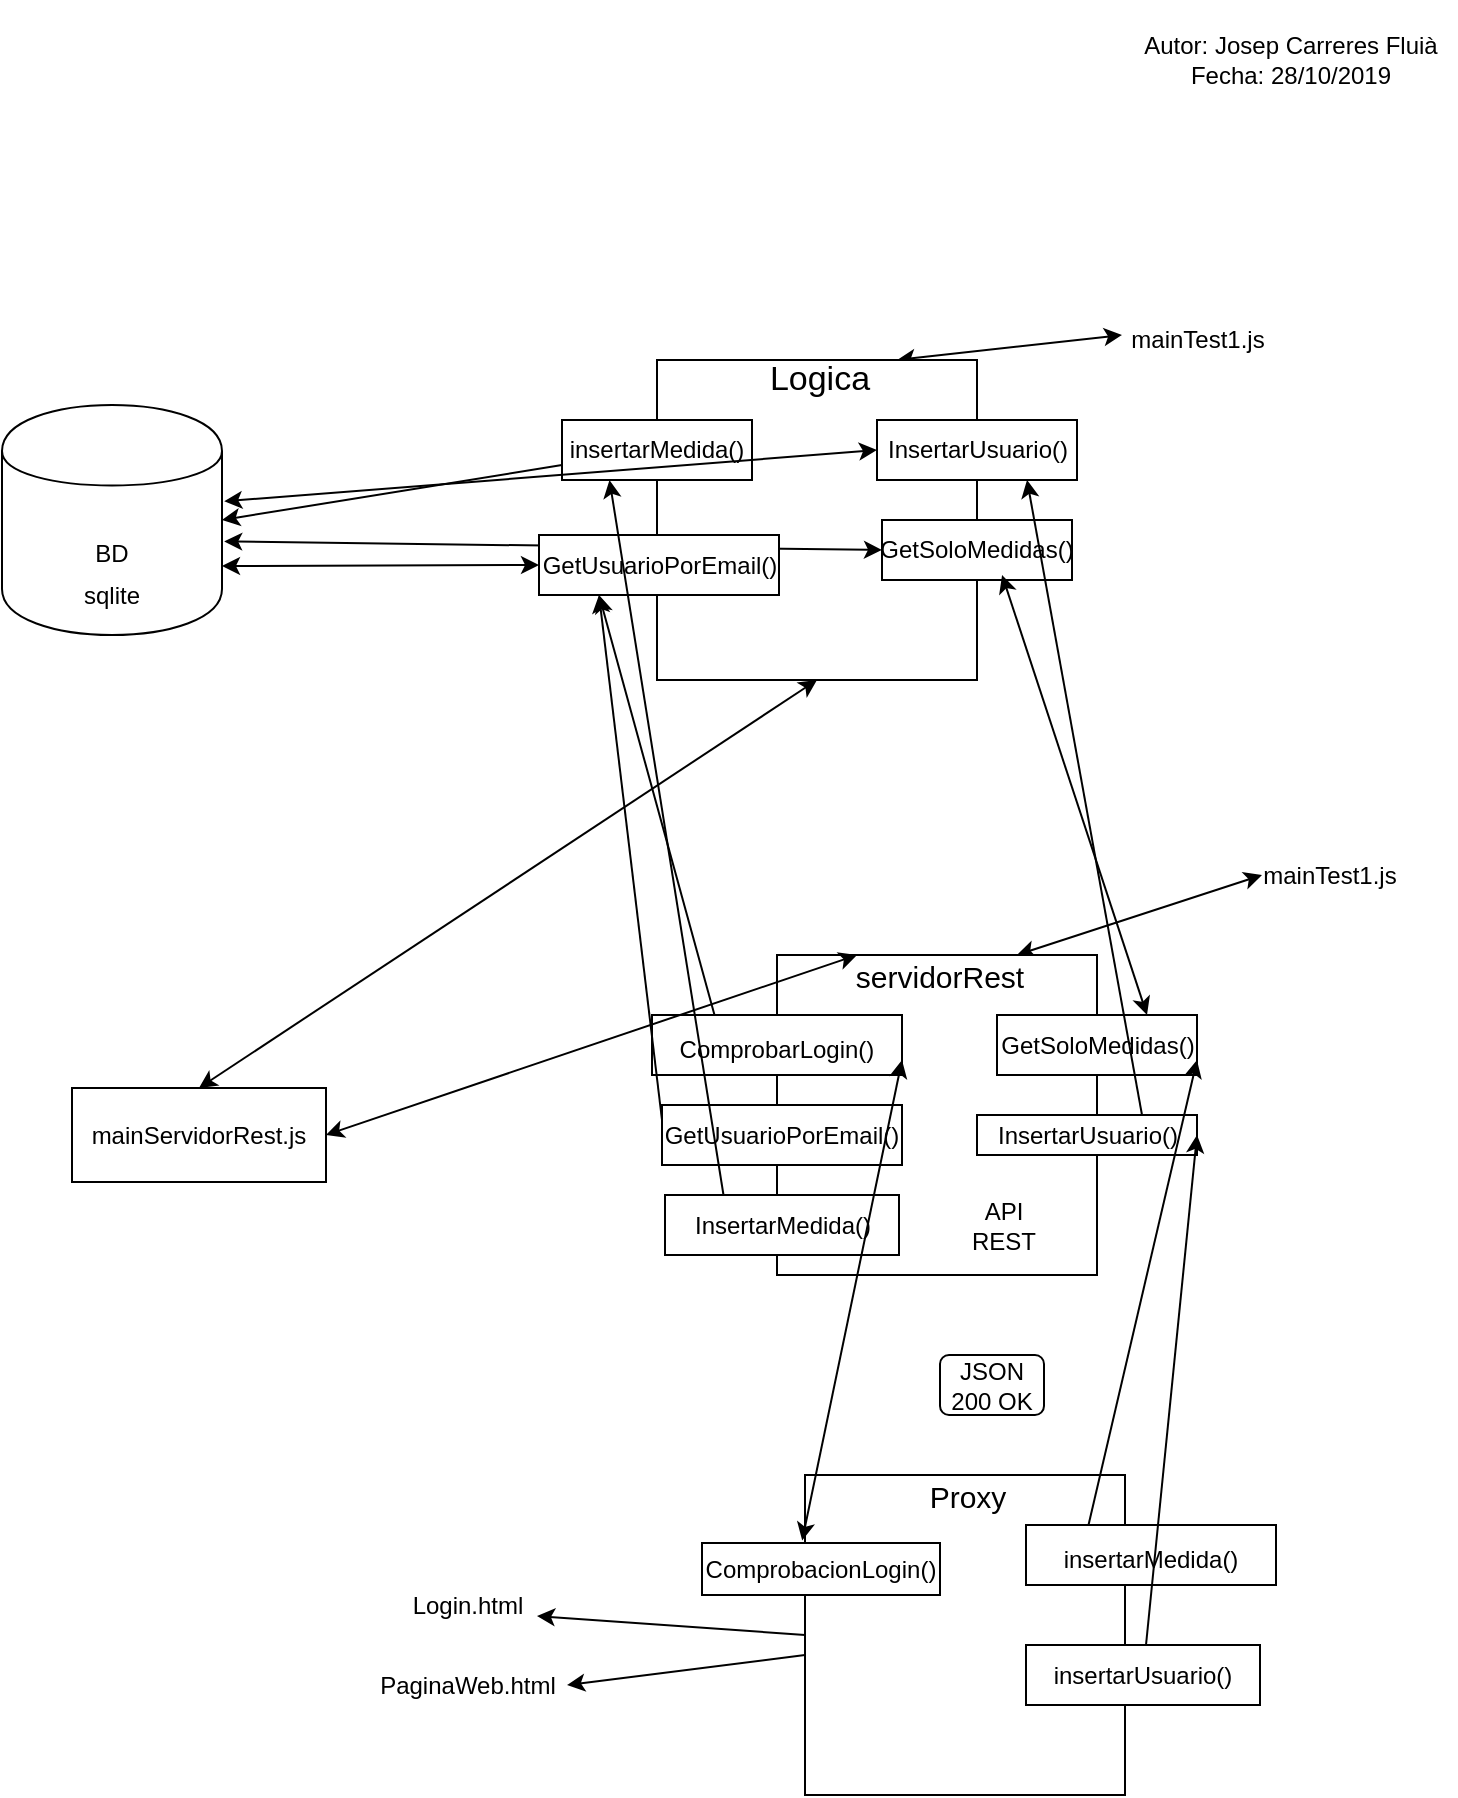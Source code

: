 <mxfile version="12.1.8" type="device" pages="1"><diagram id="41nhFwWM2D2qWnkbmqse" name="Page-1"><mxGraphModel dx="1656" dy="918" grid="1" gridSize="10" guides="1" tooltips="1" connect="1" arrows="1" fold="1" page="1" pageScale="1" pageWidth="827" pageHeight="1169" math="0" shadow="0"><root><mxCell id="0"/><mxCell id="1" parent="0"/><mxCell id="t_M4Z4ogFmgjLOhEfJyO-61" style="edgeStyle=none;rounded=0;orthogonalLoop=1;jettySize=auto;html=1;exitX=0.75;exitY=0;exitDx=0;exitDy=0;startArrow=classic;startFill=1;fontSize=12;" edge="1" parent="1" source="t_M4Z4ogFmgjLOhEfJyO-1"><mxGeometry relative="1" as="geometry"><mxPoint x="623" y="187.5" as="targetPoint"/></mxGeometry></mxCell><mxCell id="t_M4Z4ogFmgjLOhEfJyO-1" value="" style="whiteSpace=wrap;html=1;aspect=fixed;" vertex="1" parent="1"><mxGeometry x="390.5" y="200" width="160" height="160" as="geometry"/></mxCell><mxCell id="t_M4Z4ogFmgjLOhEfJyO-2" value="&lt;font style=&quot;font-size: 17px&quot;&gt;Logica&lt;/font&gt;" style="text;html=1;strokeColor=none;fillColor=none;align=center;verticalAlign=middle;whiteSpace=wrap;rounded=0;" vertex="1" parent="1"><mxGeometry x="442.5" y="200" width="58" height="20" as="geometry"/></mxCell><mxCell id="t_M4Z4ogFmgjLOhEfJyO-3" value="insertarMedida()" style="rounded=0;whiteSpace=wrap;html=1;" vertex="1" parent="1"><mxGeometry x="343" y="230" width="95" height="30" as="geometry"/></mxCell><mxCell id="t_M4Z4ogFmgjLOhEfJyO-56" style="edgeStyle=none;rounded=0;orthogonalLoop=1;jettySize=auto;html=1;exitX=0;exitY=0.5;exitDx=0;exitDy=0;entryX=1.01;entryY=0.593;entryDx=0;entryDy=0;entryPerimeter=0;startArrow=classic;startFill=1;fontSize=12;" edge="1" parent="1" source="t_M4Z4ogFmgjLOhEfJyO-4" target="t_M4Z4ogFmgjLOhEfJyO-8"><mxGeometry relative="1" as="geometry"/></mxCell><mxCell id="t_M4Z4ogFmgjLOhEfJyO-4" value="GetSoloMedidas()" style="rounded=0;whiteSpace=wrap;html=1;" vertex="1" parent="1"><mxGeometry x="503" y="280" width="95" height="30" as="geometry"/></mxCell><mxCell id="t_M4Z4ogFmgjLOhEfJyO-55" style="rounded=0;orthogonalLoop=1;jettySize=auto;html=1;exitX=0;exitY=0.5;exitDx=0;exitDy=0;startArrow=classic;startFill=1;fontSize=12;entryX=1;entryY=0.7;entryDx=0;entryDy=0;" edge="1" parent="1" source="t_M4Z4ogFmgjLOhEfJyO-5" target="t_M4Z4ogFmgjLOhEfJyO-8"><mxGeometry relative="1" as="geometry"><mxPoint x="203" y="302.441" as="targetPoint"/></mxGeometry></mxCell><mxCell id="t_M4Z4ogFmgjLOhEfJyO-5" value="GetUsuarioPorEmail()" style="rounded=0;whiteSpace=wrap;html=1;" vertex="1" parent="1"><mxGeometry x="331.5" y="287.5" width="120" height="30" as="geometry"/></mxCell><mxCell id="t_M4Z4ogFmgjLOhEfJyO-57" style="edgeStyle=none;rounded=0;orthogonalLoop=1;jettySize=auto;html=1;exitX=0;exitY=0.5;exitDx=0;exitDy=0;startArrow=classic;startFill=1;fontSize=12;entryX=1.01;entryY=0.419;entryDx=0;entryDy=0;entryPerimeter=0;" edge="1" parent="1" source="t_M4Z4ogFmgjLOhEfJyO-6" target="t_M4Z4ogFmgjLOhEfJyO-8"><mxGeometry relative="1" as="geometry"/></mxCell><mxCell id="t_M4Z4ogFmgjLOhEfJyO-6" value="InsertarUsuario()" style="rounded=0;whiteSpace=wrap;html=1;" vertex="1" parent="1"><mxGeometry x="500.5" y="230" width="100" height="30" as="geometry"/></mxCell><mxCell id="t_M4Z4ogFmgjLOhEfJyO-8" value="BD" style="shape=cylinder;whiteSpace=wrap;html=1;boundedLbl=1;backgroundOutline=1;" vertex="1" parent="1"><mxGeometry x="63" y="222.5" width="110" height="115" as="geometry"/></mxCell><mxCell id="t_M4Z4ogFmgjLOhEfJyO-59" style="edgeStyle=none;rounded=0;orthogonalLoop=1;jettySize=auto;html=1;exitX=0.75;exitY=0;exitDx=0;exitDy=0;startArrow=classic;startFill=1;fontSize=12;" edge="1" parent="1" source="t_M4Z4ogFmgjLOhEfJyO-10"><mxGeometry relative="1" as="geometry"><mxPoint x="693" y="457.5" as="targetPoint"/></mxGeometry></mxCell><mxCell id="t_M4Z4ogFmgjLOhEfJyO-10" value="" style="whiteSpace=wrap;html=1;aspect=fixed;" vertex="1" parent="1"><mxGeometry x="450.5" y="497.5" width="160" height="160" as="geometry"/></mxCell><mxCell id="t_M4Z4ogFmgjLOhEfJyO-11" value="&lt;font style=&quot;font-size: 15px;&quot;&gt;servidorRest&lt;br style=&quot;font-size: 15px;&quot;&gt;&lt;/font&gt;" style="text;html=1;strokeColor=none;fillColor=none;align=center;verticalAlign=middle;whiteSpace=wrap;rounded=0;fontSize=15;" vertex="1" parent="1"><mxGeometry x="503" y="497.5" width="58" height="20" as="geometry"/></mxCell><mxCell id="t_M4Z4ogFmgjLOhEfJyO-13" value="InsertarUsuario()" style="rounded=0;whiteSpace=wrap;html=1;" vertex="1" parent="1"><mxGeometry x="550.5" y="577.5" width="110" height="20" as="geometry"/></mxCell><mxCell id="t_M4Z4ogFmgjLOhEfJyO-14" value="GetSoloMedidas()" style="rounded=0;whiteSpace=wrap;html=1;" vertex="1" parent="1"><mxGeometry x="560.5" y="527.5" width="100" height="30" as="geometry"/></mxCell><mxCell id="t_M4Z4ogFmgjLOhEfJyO-15" value="&lt;font style=&quot;font-size: 12px&quot;&gt;ComprobarLogin()&lt;/font&gt;" style="rounded=0;whiteSpace=wrap;html=1;fontSize=15;" vertex="1" parent="1"><mxGeometry x="388" y="527.5" width="125" height="30" as="geometry"/></mxCell><mxCell id="t_M4Z4ogFmgjLOhEfJyO-17" value="InsertarMedida()" style="rounded=0;whiteSpace=wrap;html=1;fontSize=12;" vertex="1" parent="1"><mxGeometry x="394.5" y="617.5" width="117" height="30" as="geometry"/></mxCell><mxCell id="t_M4Z4ogFmgjLOhEfJyO-18" value="GetUsuarioPorEmail()" style="rounded=0;whiteSpace=wrap;html=1;fontSize=12;" vertex="1" parent="1"><mxGeometry x="393" y="572.5" width="120" height="30" as="geometry"/></mxCell><mxCell id="t_M4Z4ogFmgjLOhEfJyO-19" value="" style="whiteSpace=wrap;html=1;aspect=fixed;" vertex="1" parent="1"><mxGeometry x="464.5" y="757.5" width="160" height="160" as="geometry"/></mxCell><mxCell id="t_M4Z4ogFmgjLOhEfJyO-20" value="&lt;font style=&quot;font-size: 15px&quot;&gt;Proxy&lt;br style=&quot;font-size: 15px&quot;&gt;&lt;/font&gt;" style="text;html=1;strokeColor=none;fillColor=none;align=center;verticalAlign=middle;whiteSpace=wrap;rounded=0;fontSize=15;" vertex="1" parent="1"><mxGeometry x="517" y="757.5" width="58" height="20" as="geometry"/></mxCell><mxCell id="t_M4Z4ogFmgjLOhEfJyO-22" value="ComprobacionLogin()" style="rounded=0;whiteSpace=wrap;html=1;" vertex="1" parent="1"><mxGeometry x="413" y="791.5" width="119" height="26" as="geometry"/></mxCell><mxCell id="t_M4Z4ogFmgjLOhEfJyO-24" value="insertarUsuario()" style="rounded=0;whiteSpace=wrap;html=1;fontSize=12;" vertex="1" parent="1"><mxGeometry x="575" y="842.5" width="117" height="30" as="geometry"/></mxCell><mxCell id="t_M4Z4ogFmgjLOhEfJyO-26" value="sqlite&lt;br&gt;" style="text;html=1;strokeColor=none;fillColor=none;align=center;verticalAlign=middle;whiteSpace=wrap;rounded=0;fontSize=12;" vertex="1" parent="1"><mxGeometry x="98" y="307.5" width="40" height="20" as="geometry"/></mxCell><mxCell id="t_M4Z4ogFmgjLOhEfJyO-27" value="Login.html&lt;br&gt;" style="text;html=1;strokeColor=none;fillColor=none;align=center;verticalAlign=middle;whiteSpace=wrap;rounded=0;fontSize=12;" vertex="1" parent="1"><mxGeometry x="260.5" y="813" width="70" height="20" as="geometry"/></mxCell><mxCell id="t_M4Z4ogFmgjLOhEfJyO-28" value="" style="endArrow=classic;html=1;fontSize=12;entryX=1;entryY=0.5;entryDx=0;entryDy=0;" edge="1" parent="1" source="t_M4Z4ogFmgjLOhEfJyO-19" target="t_M4Z4ogFmgjLOhEfJyO-29"><mxGeometry width="50" height="50" relative="1" as="geometry"><mxPoint x="403.3" y="872.5" as="sourcePoint"/><mxPoint x="442.5" y="862.5" as="targetPoint"/><Array as="points"/></mxGeometry></mxCell><mxCell id="t_M4Z4ogFmgjLOhEfJyO-29" value="PaginaWeb.html" style="text;html=1;strokeColor=none;fillColor=none;align=center;verticalAlign=middle;whiteSpace=wrap;rounded=0;fontSize=12;" vertex="1" parent="1"><mxGeometry x="245.5" y="852.5" width="100" height="20" as="geometry"/></mxCell><mxCell id="t_M4Z4ogFmgjLOhEfJyO-30" value="" style="endArrow=classic;html=1;fontSize=12;exitX=0;exitY=0.5;exitDx=0;exitDy=0;entryX=1;entryY=0.75;entryDx=0;entryDy=0;" edge="1" parent="1" source="t_M4Z4ogFmgjLOhEfJyO-19" target="t_M4Z4ogFmgjLOhEfJyO-27"><mxGeometry width="50" height="50" relative="1" as="geometry"><mxPoint x="573.5" y="815" as="sourcePoint"/><mxPoint x="713.5" y="810" as="targetPoint"/><Array as="points"/></mxGeometry></mxCell><mxCell id="t_M4Z4ogFmgjLOhEfJyO-35" value="" style="endArrow=classic;html=1;fontSize=12;exitX=0.25;exitY=0;exitDx=0;exitDy=0;entryX=1;entryY=0.75;entryDx=0;entryDy=0;" edge="1" parent="1" source="t_M4Z4ogFmgjLOhEfJyO-23" target="t_M4Z4ogFmgjLOhEfJyO-14"><mxGeometry width="50" height="50" relative="1" as="geometry"><mxPoint x="353" y="697.5" as="sourcePoint"/><mxPoint x="403" y="647.5" as="targetPoint"/></mxGeometry></mxCell><mxCell id="t_M4Z4ogFmgjLOhEfJyO-38" value="JSON&lt;br&gt;200 OK" style="rounded=1;whiteSpace=wrap;html=1;fontSize=12;rotation=0;" vertex="1" parent="1"><mxGeometry x="532" y="697.5" width="52" height="30" as="geometry"/></mxCell><mxCell id="t_M4Z4ogFmgjLOhEfJyO-39" value="" style="endArrow=classic;html=1;fontSize=12;exitX=0.421;exitY=-0.049;exitDx=0;exitDy=0;exitPerimeter=0;entryX=1;entryY=0.75;entryDx=0;entryDy=0;startArrow=classic;startFill=1;" edge="1" parent="1" source="t_M4Z4ogFmgjLOhEfJyO-22" target="t_M4Z4ogFmgjLOhEfJyO-15"><mxGeometry width="50" height="50" relative="1" as="geometry"><mxPoint x="463" y="657.5" as="sourcePoint"/><mxPoint x="513" y="607.5" as="targetPoint"/></mxGeometry></mxCell><mxCell id="t_M4Z4ogFmgjLOhEfJyO-40" value="" style="endArrow=classic;html=1;fontSize=12;entryX=0.75;entryY=0;entryDx=0;entryDy=0;exitX=0.632;exitY=0.917;exitDx=0;exitDy=0;exitPerimeter=0;startArrow=classic;startFill=1;" edge="1" parent="1" source="t_M4Z4ogFmgjLOhEfJyO-4" target="t_M4Z4ogFmgjLOhEfJyO-14"><mxGeometry width="50" height="50" relative="1" as="geometry"><mxPoint x="623" y="367.5" as="sourcePoint"/><mxPoint x="333" y="497.5" as="targetPoint"/></mxGeometry></mxCell><mxCell id="t_M4Z4ogFmgjLOhEfJyO-41" value="" style="endArrow=classic;html=1;fontSize=12;exitX=0.25;exitY=0;exitDx=0;exitDy=0;entryX=0.25;entryY=1;entryDx=0;entryDy=0;" edge="1" parent="1" source="t_M4Z4ogFmgjLOhEfJyO-15" target="t_M4Z4ogFmgjLOhEfJyO-5"><mxGeometry width="50" height="50" relative="1" as="geometry"><mxPoint x="43" y="537.5" as="sourcePoint"/><mxPoint x="93" y="487.5" as="targetPoint"/></mxGeometry></mxCell><mxCell id="t_M4Z4ogFmgjLOhEfJyO-42" value="" style="endArrow=classic;html=1;fontSize=12;exitX=0.25;exitY=0;exitDx=0;exitDy=0;entryX=0.25;entryY=1;entryDx=0;entryDy=0;" edge="1" parent="1" source="t_M4Z4ogFmgjLOhEfJyO-17" target="t_M4Z4ogFmgjLOhEfJyO-3"><mxGeometry width="50" height="50" relative="1" as="geometry"><mxPoint x="93" y="537.5" as="sourcePoint"/><mxPoint x="143" y="487.5" as="targetPoint"/></mxGeometry></mxCell><mxCell id="t_M4Z4ogFmgjLOhEfJyO-23" value="&lt;font style=&quot;font-size: 12px&quot;&gt;insertarMedida&lt;/font&gt;&lt;span style=&quot;font-size: 12px&quot;&gt;()&lt;/span&gt;" style="rounded=0;whiteSpace=wrap;html=1;fontSize=15;" vertex="1" parent="1"><mxGeometry x="575" y="782.5" width="125" height="30" as="geometry"/></mxCell><mxCell id="t_M4Z4ogFmgjLOhEfJyO-43" value="" style="endArrow=classic;html=1;fontSize=12;entryX=1;entryY=0.5;entryDx=0;entryDy=0;" edge="1" parent="1" source="t_M4Z4ogFmgjLOhEfJyO-24" target="t_M4Z4ogFmgjLOhEfJyO-13"><mxGeometry width="50" height="50" relative="1" as="geometry"><mxPoint x="583.5" y="813" as="sourcePoint"/><mxPoint x="803" y="877.5" as="targetPoint"/><Array as="points"/></mxGeometry></mxCell><mxCell id="t_M4Z4ogFmgjLOhEfJyO-46" value="" style="endArrow=classic;html=1;fontSize=12;exitX=0.75;exitY=0;exitDx=0;exitDy=0;entryX=0.75;entryY=1;entryDx=0;entryDy=0;" edge="1" parent="1" source="t_M4Z4ogFmgjLOhEfJyO-13" target="t_M4Z4ogFmgjLOhEfJyO-6"><mxGeometry width="50" height="50" relative="1" as="geometry"><mxPoint x="660.5" y="467.5" as="sourcePoint"/><mxPoint x="710.5" y="417.5" as="targetPoint"/></mxGeometry></mxCell><mxCell id="t_M4Z4ogFmgjLOhEfJyO-53" value="" style="endArrow=classic;html=1;fontSize=12;exitX=0;exitY=0.25;exitDx=0;exitDy=0;entryX=0.25;entryY=1;entryDx=0;entryDy=0;" edge="1" parent="1" source="t_M4Z4ogFmgjLOhEfJyO-18" target="t_M4Z4ogFmgjLOhEfJyO-5"><mxGeometry width="50" height="50" relative="1" as="geometry"><mxPoint x="253" y="597.5" as="sourcePoint"/><mxPoint x="303" y="547.5" as="targetPoint"/></mxGeometry></mxCell><mxCell id="t_M4Z4ogFmgjLOhEfJyO-54" value="" style="endArrow=classic;html=1;fontSize=12;exitX=0;exitY=0.75;exitDx=0;exitDy=0;entryX=1;entryY=0.5;entryDx=0;entryDy=0;" edge="1" parent="1" source="t_M4Z4ogFmgjLOhEfJyO-3" target="t_M4Z4ogFmgjLOhEfJyO-8"><mxGeometry width="50" height="50" relative="1" as="geometry"><mxPoint x="253" y="277.5" as="sourcePoint"/><mxPoint x="303" y="227.5" as="targetPoint"/></mxGeometry></mxCell><mxCell id="t_M4Z4ogFmgjLOhEfJyO-60" value="mainTest1.js" style="text;html=1;strokeColor=none;fillColor=none;align=center;verticalAlign=middle;whiteSpace=wrap;rounded=0;fontSize=12;" vertex="1" parent="1"><mxGeometry x="692" y="447.5" width="70" height="20" as="geometry"/></mxCell><mxCell id="t_M4Z4ogFmgjLOhEfJyO-62" value="mainTest1.js" style="text;html=1;strokeColor=none;fillColor=none;align=center;verticalAlign=middle;whiteSpace=wrap;rounded=0;fontSize=12;" vertex="1" parent="1"><mxGeometry x="640.5" y="180" width="40" height="20" as="geometry"/></mxCell><mxCell id="t_M4Z4ogFmgjLOhEfJyO-67" style="edgeStyle=none;rounded=0;orthogonalLoop=1;jettySize=auto;html=1;exitX=1;exitY=0.5;exitDx=0;exitDy=0;entryX=0.25;entryY=0;entryDx=0;entryDy=0;startArrow=classic;startFill=1;fontSize=12;" edge="1" parent="1" source="t_M4Z4ogFmgjLOhEfJyO-63" target="t_M4Z4ogFmgjLOhEfJyO-10"><mxGeometry relative="1" as="geometry"/></mxCell><mxCell id="t_M4Z4ogFmgjLOhEfJyO-63" value="mainServidorRest.js" style="rounded=0;whiteSpace=wrap;html=1;fontSize=12;" vertex="1" parent="1"><mxGeometry x="98" y="564" width="127" height="47" as="geometry"/></mxCell><mxCell id="t_M4Z4ogFmgjLOhEfJyO-65" value="API REST&lt;br&gt;" style="text;html=1;strokeColor=none;fillColor=none;align=center;verticalAlign=middle;whiteSpace=wrap;rounded=0;fontSize=12;" vertex="1" parent="1"><mxGeometry x="544" y="622.5" width="40" height="20" as="geometry"/></mxCell><mxCell id="t_M4Z4ogFmgjLOhEfJyO-66" value="" style="endArrow=classic;startArrow=classic;html=1;fontSize=12;exitX=0.5;exitY=0;exitDx=0;exitDy=0;entryX=0.5;entryY=1;entryDx=0;entryDy=0;" edge="1" parent="1" source="t_M4Z4ogFmgjLOhEfJyO-63" target="t_M4Z4ogFmgjLOhEfJyO-1"><mxGeometry width="50" height="50" relative="1" as="geometry"><mxPoint x="193" y="547.5" as="sourcePoint"/><mxPoint x="243" y="497.5" as="targetPoint"/></mxGeometry></mxCell><mxCell id="t_M4Z4ogFmgjLOhEfJyO-68" value="Autor: Josep Carreres Fluià&lt;br&gt;Fecha: 28/10/2019" style="text;html=1;strokeColor=none;fillColor=none;align=center;verticalAlign=middle;whiteSpace=wrap;rounded=0;fontSize=12;" vertex="1" parent="1"><mxGeometry x="625" y="20" width="165" height="60" as="geometry"/></mxCell></root></mxGraphModel></diagram></mxfile>